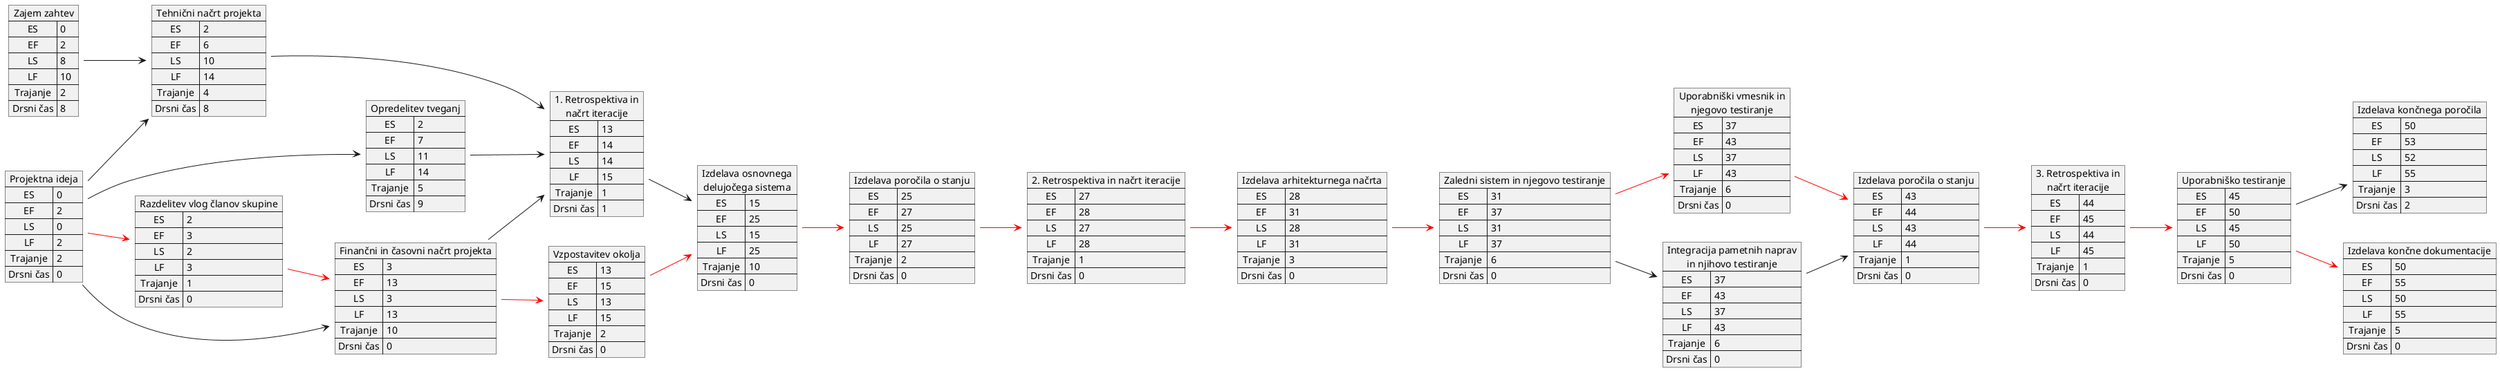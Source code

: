 @startuml
left to right direction

map "Projektna ideja" as ProjektnaIdeja {
  ES => 0
  EF => 2
  LS => 0
  LF => 2
  Trajanje => 2
  Drsni čas => 0
}

map "Zajem zahtev" as ZajemZahtev {
  ES => 0
  EF => 2
  LS => 8
  LF => 10
  Trajanje => 2
  Drsni čas => 8
}

map "Tehnični načrt projekta" as TehnicniNacrtProjekta {
  ES => 2
  EF => 6
  LS => 10
  LF => 14
  Trajanje => 4
  Drsni čas => 8
}

map "Razdelitev vlog članov skupine" as RazdelitevVlogClanovSkupine {
  ES => 2
  EF => 3
  LS => 2
  LF => 3
  Trajanje => 1
  Drsni čas => 0
}

map "Finančni in časovni načrt projekta" as FinancniInCasovniNacrt {
  ES => 3
  EF => 13
  LS => 3
  LF => 13
  Trajanje => 10
  Drsni čas => 0
}

map "Opredelitev tveganj" as OpredelitevTveganj {
  ES => 2
  EF => 7
  LS => 11
  LF => 14
  Trajanje => 5
  Drsni čas => 9
}

ProjektnaIdeja --> TehnicniNacrtProjekta
ProjektnaIdeja --[#red]> RazdelitevVlogClanovSkupine
ProjektnaIdeja --> FinancniInCasovniNacrt
ProjektnaIdeja --> OpredelitevTveganj
ZajemZahtev --> TehnicniNacrtProjekta
RazdelitevVlogClanovSkupine --[#red]> FinancniInCasovniNacrt

map "Vzpostavitev okolja" as VzpostavitevOkolja {
  ES => 13
  EF => 15
  LS => 13
  LF => 15
  Trajanje => 2
  Drsni čas => 0
}

map "1. Retrospektiva in\nnačrt iteracije" as RetrospektivaInNacrtIteracije2 {
  ES => 13
  EF => 14
  LS => 14
  LF => 15
  Trajanje => 1
  Drsni čas => 1
}
map "Izdelava osnovnega\ndelujočega sistema" as IzdelavaOsnovnegaDelujocegaSistema {
  ES => 15
  EF => 25
  LS => 15
  LF => 25
  Trajanje => 10
  Drsni čas => 0
}
map "Izdelava poročila o stanju" as IzdelavaPorocilaOStanju {
  ES => 25
  EF => 27
  LS => 25
  LF => 27
  Trajanje => 2
  Drsni čas => 0
}

TehnicniNacrtProjekta --> RetrospektivaInNacrtIteracije2
OpredelitevTveganj --> RetrospektivaInNacrtIteracije2
FinancniInCasovniNacrt --[#red]> VzpostavitevOkolja
FinancniInCasovniNacrt --> RetrospektivaInNacrtIteracije2
VzpostavitevOkolja --[#red]> IzdelavaOsnovnegaDelujocegaSistema
RetrospektivaInNacrtIteracije2 --> IzdelavaOsnovnegaDelujocegaSistema
IzdelavaOsnovnegaDelujocegaSistema --[#red]> IzdelavaPorocilaOStanju

map "2. Retrospektiva in načrt iteracije" as RetrospektivaInNacrtIteracije3 {
  ES => 27
  EF => 28
  LS => 27
  LF => 28
  Trajanje => 1
  Drsni čas => 0
}

map "Izdelava arhitekturnega načrta" as IzdelavaArhitekturnegaNacrta {
  ES => 28
  EF => 31
  LS => 28
  LF => 31
  Trajanje => 3
  Drsni čas => 0
}

map "Izdelava poročila o stanju" as IzdelavaPorocilaOStanju3 {
  ES => 43
  EF => 44
  LS => 43
  LF => 44
  Trajanje => 1
  Drsni čas => 0
}

map "Zaledni sistem in njegovo testiranje" as ZaledniSistemInNjegovoTestiranje {
  ES => 31
  EF => 37
  LS => 31
  LF => 37
  Trajanje => 6
  Drsni čas => 0
}

map "Uporabniški vmesnik in\nnjegovo testiranje" as UporabniskiVmesnikInNjegovoTestiranje {
  ES => 37
  EF => 43
  LS => 37
  LF => 43
  Trajanje => 6
  Drsni čas => 0
}

map "Integracija pametnih naprav\nin njihovo testiranje" as IntegracijaNapravInNjihovoTestiranje {
  ES => 37
  EF => 43
  LS => 37
  LF => 43
  Trajanje => 6
  Drsni čas => 0
}

IzdelavaPorocilaOStanju --[#red]> RetrospektivaInNacrtIteracije3
RetrospektivaInNacrtIteracije3 --[#red]> IzdelavaArhitekturnegaNacrta
IzdelavaArhitekturnegaNacrta --[#red]> ZaledniSistemInNjegovoTestiranje
ZaledniSistemInNjegovoTestiranje --[#red]> UporabniskiVmesnikInNjegovoTestiranje
ZaledniSistemInNjegovoTestiranje --> IntegracijaNapravInNjihovoTestiranje
UporabniskiVmesnikInNjegovoTestiranje --[#red]> IzdelavaPorocilaOStanju3
IntegracijaNapravInNjihovoTestiranje --> IzdelavaPorocilaOStanju3

map "3. Retrospektiva in\nnačrt iteracije" as RetrospektivaInNacrtIteracije4 {
  ES => 44
  EF => 45
  LS => 44
  LF => 45
  Trajanje => 1
  Drsni čas => 0
}

map "Izdelava končnega poročila" as IzdelavaKoncnegaPorocila {
  ES => 50
  EF => 53
  LS => 52
  LF => 55
  Trajanje => 3
  Drsni čas => 2
}

map "Izdelava končne dokumentacije" as IzdelavaKoncneDokumentacije {
  ES => 50
  EF => 55
  LS => 50
  LF => 55
  Trajanje => 5
  Drsni čas => 0
}

map "Uporabniško testiranje" as UporabniskoTestiranje {
  ES => 45
  EF => 50
  LS => 45
  LF => 50
  Trajanje => 5
  Drsni čas => 0
}

IzdelavaPorocilaOStanju3 --[#red]> RetrospektivaInNacrtIteracije4
RetrospektivaInNacrtIteracije4 --[#red]> UporabniskoTestiranje
UporabniskoTestiranje --> IzdelavaKoncnegaPorocila
UporabniskoTestiranje --[#red]> IzdelavaKoncneDokumentacije
@enduml